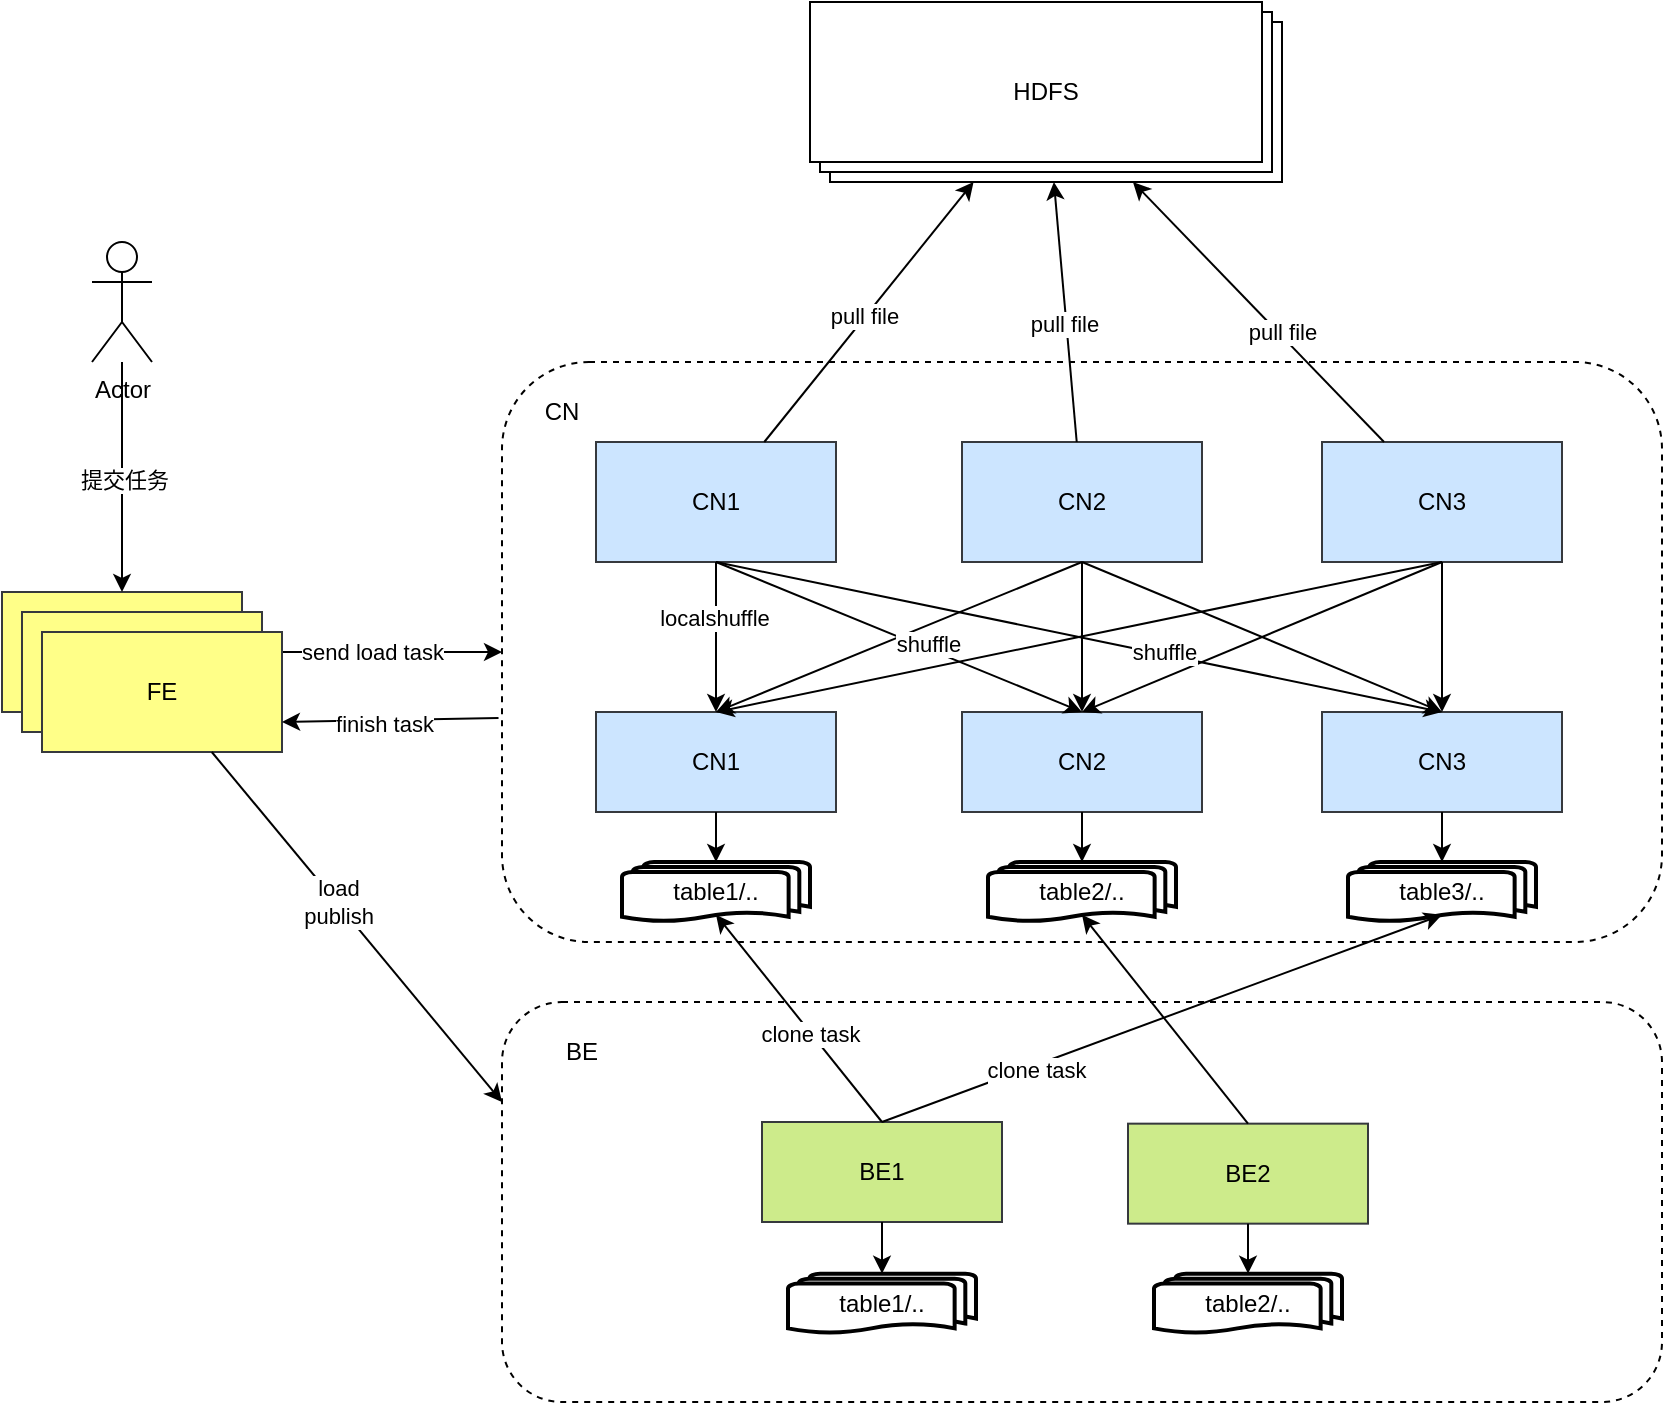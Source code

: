 <mxfile version="24.4.8" type="github">
  <diagram name="第 1 页" id="TWkybqMjBzbYzwkUaGh_">
    <mxGraphModel dx="2074" dy="1121" grid="1" gridSize="10" guides="1" tooltips="1" connect="1" arrows="1" fold="1" page="1" pageScale="1" pageWidth="3300" pageHeight="4681" math="0" shadow="0">
      <root>
        <mxCell id="0" />
        <mxCell id="1" parent="0" />
        <mxCell id="ceKtND3HR9QXhdjc9q_T-44" value="" style="rounded=1;whiteSpace=wrap;html=1;dashed=1;" parent="1" vertex="1">
          <mxGeometry x="830" y="730" width="580" height="200" as="geometry" />
        </mxCell>
        <mxCell id="ceKtND3HR9QXhdjc9q_T-9" value="" style="rounded=1;whiteSpace=wrap;html=1;dashed=1;" parent="1" vertex="1">
          <mxGeometry x="830" y="410" width="580" height="290" as="geometry" />
        </mxCell>
        <mxCell id="84jEJ39VK-WOMlcSPta1-1" value="CN1" style="rounded=0;whiteSpace=wrap;html=1;fillColor=#cce5ff;strokeColor=#36393d;" parent="1" vertex="1">
          <mxGeometry x="877" y="585" width="120" height="50" as="geometry" />
        </mxCell>
        <mxCell id="84jEJ39VK-WOMlcSPta1-2" value="CN3" style="rounded=0;whiteSpace=wrap;html=1;fillColor=#cce5ff;strokeColor=#36393d;" parent="1" vertex="1">
          <mxGeometry x="1240" y="585" width="120" height="50" as="geometry" />
        </mxCell>
        <mxCell id="84jEJ39VK-WOMlcSPta1-3" value="CN2" style="rounded=0;whiteSpace=wrap;html=1;fillColor=#cce5ff;strokeColor=#36393d;" parent="1" vertex="1">
          <mxGeometry x="1060" y="585" width="120" height="50" as="geometry" />
        </mxCell>
        <mxCell id="84jEJ39VK-WOMlcSPta1-7" value="table1/.." style="strokeWidth=2;html=1;shape=mxgraph.flowchart.multi-document;whiteSpace=wrap;" parent="1" vertex="1">
          <mxGeometry x="890" y="660" width="94" height="30" as="geometry" />
        </mxCell>
        <mxCell id="84jEJ39VK-WOMlcSPta1-8" value="table2/.." style="strokeWidth=2;html=1;shape=mxgraph.flowchart.multi-document;whiteSpace=wrap;" parent="1" vertex="1">
          <mxGeometry x="1073" y="660" width="94" height="30" as="geometry" />
        </mxCell>
        <mxCell id="84jEJ39VK-WOMlcSPta1-9" value="table3/.." style="strokeWidth=2;html=1;shape=mxgraph.flowchart.multi-document;whiteSpace=wrap;" parent="1" vertex="1">
          <mxGeometry x="1253" y="660" width="94" height="30" as="geometry" />
        </mxCell>
        <mxCell id="84jEJ39VK-WOMlcSPta1-10" style="edgeStyle=orthogonalEdgeStyle;rounded=0;orthogonalLoop=1;jettySize=auto;html=1;exitX=0.5;exitY=1;exitDx=0;exitDy=0;entryX=0.5;entryY=0;entryDx=0;entryDy=0;entryPerimeter=0;" parent="1" source="84jEJ39VK-WOMlcSPta1-1" target="84jEJ39VK-WOMlcSPta1-7" edge="1">
          <mxGeometry relative="1" as="geometry" />
        </mxCell>
        <mxCell id="84jEJ39VK-WOMlcSPta1-12" style="edgeStyle=orthogonalEdgeStyle;rounded=0;orthogonalLoop=1;jettySize=auto;html=1;exitX=0.5;exitY=1;exitDx=0;exitDy=0;entryX=0.5;entryY=0;entryDx=0;entryDy=0;entryPerimeter=0;" parent="1" source="84jEJ39VK-WOMlcSPta1-2" target="84jEJ39VK-WOMlcSPta1-9" edge="1">
          <mxGeometry relative="1" as="geometry" />
        </mxCell>
        <mxCell id="ceKtND3HR9QXhdjc9q_T-11" value="send load task" style="edgeStyle=orthogonalEdgeStyle;rounded=0;orthogonalLoop=1;jettySize=auto;html=1;exitX=1;exitY=0.5;exitDx=0;exitDy=0;" parent="1" source="84jEJ39VK-WOMlcSPta1-14" target="ceKtND3HR9QXhdjc9q_T-9" edge="1">
          <mxGeometry relative="1" as="geometry" />
        </mxCell>
        <mxCell id="84jEJ39VK-WOMlcSPta1-14" value="FE" style="rounded=0;whiteSpace=wrap;html=1;fillColor=#ffff88;strokeColor=#36393d;" parent="1" vertex="1">
          <mxGeometry x="580" y="525" width="120" height="60" as="geometry" />
        </mxCell>
        <mxCell id="84jEJ39VK-WOMlcSPta1-15" value="CN1" style="rounded=0;whiteSpace=wrap;html=1;fillColor=#cce5ff;strokeColor=#36393d;" parent="1" vertex="1">
          <mxGeometry x="877" y="450" width="120" height="60" as="geometry" />
        </mxCell>
        <mxCell id="84jEJ39VK-WOMlcSPta1-16" value="CN2" style="rounded=0;whiteSpace=wrap;html=1;fillColor=#cce5ff;strokeColor=#36393d;" parent="1" vertex="1">
          <mxGeometry x="1060" y="450" width="120" height="60" as="geometry" />
        </mxCell>
        <mxCell id="84jEJ39VK-WOMlcSPta1-20" value="" style="shape=mxgraph.basic.layered_rect;whiteSpace=wrap;html=1;verticalLabelPosition=bottom;verticalAlign=top;dx=10;outlineConnect=0;" parent="1" vertex="1">
          <mxGeometry x="984" y="230" width="236" height="90" as="geometry" />
        </mxCell>
        <mxCell id="84jEJ39VK-WOMlcSPta1-48" value="CN3" style="rounded=0;whiteSpace=wrap;html=1;fillColor=#cce5ff;strokeColor=#36393d;" parent="1" vertex="1">
          <mxGeometry x="1240" y="450" width="120" height="60" as="geometry" />
        </mxCell>
        <mxCell id="ceKtND3HR9QXhdjc9q_T-3" style="edgeStyle=orthogonalEdgeStyle;rounded=0;orthogonalLoop=1;jettySize=auto;html=1;" parent="1" source="ceKtND3HR9QXhdjc9q_T-2" target="84jEJ39VK-WOMlcSPta1-14" edge="1">
          <mxGeometry relative="1" as="geometry" />
        </mxCell>
        <mxCell id="ceKtND3HR9QXhdjc9q_T-4" value="提交任务" style="edgeLabel;html=1;align=center;verticalAlign=middle;resizable=0;points=[];" parent="ceKtND3HR9QXhdjc9q_T-3" vertex="1" connectable="0">
          <mxGeometry x="0.025" y="1" relative="1" as="geometry">
            <mxPoint as="offset" />
          </mxGeometry>
        </mxCell>
        <mxCell id="ceKtND3HR9QXhdjc9q_T-2" value="Actor" style="shape=umlActor;verticalLabelPosition=bottom;verticalAlign=top;html=1;outlineConnect=0;" parent="1" vertex="1">
          <mxGeometry x="625" y="350" width="30" height="60" as="geometry" />
        </mxCell>
        <mxCell id="ceKtND3HR9QXhdjc9q_T-10" value="CN" style="text;html=1;align=center;verticalAlign=middle;whiteSpace=wrap;rounded=0;" parent="1" vertex="1">
          <mxGeometry x="830" y="420" width="60" height="30" as="geometry" />
        </mxCell>
        <mxCell id="ceKtND3HR9QXhdjc9q_T-12" value="" style="endArrow=classic;html=1;rounded=0;" parent="1" source="84jEJ39VK-WOMlcSPta1-15" target="84jEJ39VK-WOMlcSPta1-20" edge="1">
          <mxGeometry width="50" height="50" relative="1" as="geometry">
            <mxPoint x="770" y="410" as="sourcePoint" />
            <mxPoint x="820" y="360" as="targetPoint" />
          </mxGeometry>
        </mxCell>
        <mxCell id="ceKtND3HR9QXhdjc9q_T-25" value="pull file" style="edgeLabel;html=1;align=center;verticalAlign=middle;resizable=0;points=[];" parent="ceKtND3HR9QXhdjc9q_T-12" vertex="1" connectable="0">
          <mxGeometry x="-0.037" y="1" relative="1" as="geometry">
            <mxPoint as="offset" />
          </mxGeometry>
        </mxCell>
        <mxCell id="ceKtND3HR9QXhdjc9q_T-13" value="" style="endArrow=classic;html=1;rounded=0;" parent="1" source="84jEJ39VK-WOMlcSPta1-16" target="84jEJ39VK-WOMlcSPta1-20" edge="1">
          <mxGeometry width="50" height="50" relative="1" as="geometry">
            <mxPoint x="1440" y="380" as="sourcePoint" />
            <mxPoint x="1490" y="330" as="targetPoint" />
          </mxGeometry>
        </mxCell>
        <mxCell id="ceKtND3HR9QXhdjc9q_T-26" value="pull file" style="edgeLabel;html=1;align=center;verticalAlign=middle;resizable=0;points=[];" parent="ceKtND3HR9QXhdjc9q_T-13" vertex="1" connectable="0">
          <mxGeometry x="-0.091" y="1" relative="1" as="geometry">
            <mxPoint as="offset" />
          </mxGeometry>
        </mxCell>
        <mxCell id="ceKtND3HR9QXhdjc9q_T-14" value="" style="endArrow=classic;html=1;rounded=0;" parent="1" source="84jEJ39VK-WOMlcSPta1-48" target="84jEJ39VK-WOMlcSPta1-20" edge="1">
          <mxGeometry width="50" height="50" relative="1" as="geometry">
            <mxPoint x="1380" y="380" as="sourcePoint" />
            <mxPoint x="1430" y="330" as="targetPoint" />
          </mxGeometry>
        </mxCell>
        <mxCell id="ceKtND3HR9QXhdjc9q_T-27" value="pull file" style="edgeLabel;html=1;align=center;verticalAlign=middle;resizable=0;points=[];" parent="ceKtND3HR9QXhdjc9q_T-14" vertex="1" connectable="0">
          <mxGeometry x="-0.162" y="-1" relative="1" as="geometry">
            <mxPoint as="offset" />
          </mxGeometry>
        </mxCell>
        <mxCell id="ceKtND3HR9QXhdjc9q_T-15" style="edgeStyle=orthogonalEdgeStyle;rounded=0;orthogonalLoop=1;jettySize=auto;html=1;exitX=0.5;exitY=1;exitDx=0;exitDy=0;entryX=0.5;entryY=0;entryDx=0;entryDy=0;entryPerimeter=0;" parent="1" source="84jEJ39VK-WOMlcSPta1-3" target="84jEJ39VK-WOMlcSPta1-8" edge="1">
          <mxGeometry relative="1" as="geometry" />
        </mxCell>
        <mxCell id="ceKtND3HR9QXhdjc9q_T-16" value="" style="endArrow=classic;html=1;rounded=0;" parent="1" source="84jEJ39VK-WOMlcSPta1-15" target="84jEJ39VK-WOMlcSPta1-1" edge="1">
          <mxGeometry width="50" height="50" relative="1" as="geometry">
            <mxPoint x="650" y="440" as="sourcePoint" />
            <mxPoint x="700" y="390" as="targetPoint" />
          </mxGeometry>
        </mxCell>
        <mxCell id="ceKtND3HR9QXhdjc9q_T-31" value="localshuffle" style="edgeLabel;html=1;align=center;verticalAlign=middle;resizable=0;points=[];" parent="ceKtND3HR9QXhdjc9q_T-16" vertex="1" connectable="0">
          <mxGeometry x="-0.253" y="-1" relative="1" as="geometry">
            <mxPoint as="offset" />
          </mxGeometry>
        </mxCell>
        <mxCell id="ceKtND3HR9QXhdjc9q_T-17" value="" style="endArrow=classic;html=1;rounded=0;exitX=0.5;exitY=1;exitDx=0;exitDy=0;entryX=0.5;entryY=0;entryDx=0;entryDy=0;" parent="1" source="84jEJ39VK-WOMlcSPta1-48" target="84jEJ39VK-WOMlcSPta1-2" edge="1">
          <mxGeometry width="50" height="50" relative="1" as="geometry">
            <mxPoint x="540" y="370" as="sourcePoint" />
            <mxPoint x="590" y="320" as="targetPoint" />
          </mxGeometry>
        </mxCell>
        <mxCell id="ceKtND3HR9QXhdjc9q_T-18" value="" style="endArrow=classic;html=1;rounded=0;exitX=0.5;exitY=1;exitDx=0;exitDy=0;entryX=0.5;entryY=0;entryDx=0;entryDy=0;" parent="1" source="84jEJ39VK-WOMlcSPta1-48" target="84jEJ39VK-WOMlcSPta1-3" edge="1">
          <mxGeometry width="50" height="50" relative="1" as="geometry">
            <mxPoint x="550" y="380" as="sourcePoint" />
            <mxPoint x="600" y="330" as="targetPoint" />
          </mxGeometry>
        </mxCell>
        <mxCell id="ceKtND3HR9QXhdjc9q_T-19" value="" style="endArrow=classic;html=1;rounded=0;exitX=0.5;exitY=1;exitDx=0;exitDy=0;entryX=0.5;entryY=0;entryDx=0;entryDy=0;" parent="1" source="84jEJ39VK-WOMlcSPta1-48" target="84jEJ39VK-WOMlcSPta1-1" edge="1">
          <mxGeometry width="50" height="50" relative="1" as="geometry">
            <mxPoint x="560" y="390" as="sourcePoint" />
            <mxPoint x="610" y="340" as="targetPoint" />
          </mxGeometry>
        </mxCell>
        <mxCell id="ceKtND3HR9QXhdjc9q_T-20" value="" style="endArrow=classic;html=1;rounded=0;exitX=0.5;exitY=1;exitDx=0;exitDy=0;entryX=0.5;entryY=0;entryDx=0;entryDy=0;" parent="1" source="84jEJ39VK-WOMlcSPta1-16" target="84jEJ39VK-WOMlcSPta1-2" edge="1">
          <mxGeometry width="50" height="50" relative="1" as="geometry">
            <mxPoint x="570" y="400" as="sourcePoint" />
            <mxPoint x="620" y="350" as="targetPoint" />
          </mxGeometry>
        </mxCell>
        <mxCell id="ceKtND3HR9QXhdjc9q_T-21" value="" style="endArrow=classic;html=1;rounded=0;exitX=0.5;exitY=1;exitDx=0;exitDy=0;entryX=0.5;entryY=0;entryDx=0;entryDy=0;" parent="1" source="84jEJ39VK-WOMlcSPta1-16" target="84jEJ39VK-WOMlcSPta1-3" edge="1">
          <mxGeometry width="50" height="50" relative="1" as="geometry">
            <mxPoint x="580" y="410" as="sourcePoint" />
            <mxPoint x="630" y="360" as="targetPoint" />
          </mxGeometry>
        </mxCell>
        <mxCell id="ceKtND3HR9QXhdjc9q_T-22" value="" style="endArrow=classic;html=1;rounded=0;exitX=0.5;exitY=1;exitDx=0;exitDy=0;entryX=0.5;entryY=0;entryDx=0;entryDy=0;" parent="1" source="84jEJ39VK-WOMlcSPta1-16" target="84jEJ39VK-WOMlcSPta1-1" edge="1">
          <mxGeometry width="50" height="50" relative="1" as="geometry">
            <mxPoint x="590" y="420" as="sourcePoint" />
            <mxPoint x="640" y="370" as="targetPoint" />
          </mxGeometry>
        </mxCell>
        <mxCell id="ceKtND3HR9QXhdjc9q_T-23" value="" style="endArrow=classic;html=1;rounded=0;exitX=0.5;exitY=1;exitDx=0;exitDy=0;entryX=0.5;entryY=0;entryDx=0;entryDy=0;" parent="1" source="84jEJ39VK-WOMlcSPta1-15" target="84jEJ39VK-WOMlcSPta1-2" edge="1">
          <mxGeometry width="50" height="50" relative="1" as="geometry">
            <mxPoint x="600" y="430" as="sourcePoint" />
            <mxPoint x="650" y="380" as="targetPoint" />
          </mxGeometry>
        </mxCell>
        <mxCell id="ceKtND3HR9QXhdjc9q_T-33" value="shuffle" style="edgeLabel;html=1;align=center;verticalAlign=middle;resizable=0;points=[];" parent="ceKtND3HR9QXhdjc9q_T-23" vertex="1" connectable="0">
          <mxGeometry x="0.232" y="2" relative="1" as="geometry">
            <mxPoint as="offset" />
          </mxGeometry>
        </mxCell>
        <mxCell id="ceKtND3HR9QXhdjc9q_T-24" value="" style="endArrow=classic;html=1;rounded=0;exitX=0.5;exitY=1;exitDx=0;exitDy=0;entryX=0.5;entryY=0;entryDx=0;entryDy=0;" parent="1" source="84jEJ39VK-WOMlcSPta1-15" target="84jEJ39VK-WOMlcSPta1-3" edge="1">
          <mxGeometry width="50" height="50" relative="1" as="geometry">
            <mxPoint x="610" y="440" as="sourcePoint" />
            <mxPoint x="660" y="390" as="targetPoint" />
          </mxGeometry>
        </mxCell>
        <mxCell id="ceKtND3HR9QXhdjc9q_T-32" value="shuffle" style="edgeLabel;html=1;align=center;verticalAlign=middle;resizable=0;points=[];" parent="ceKtND3HR9QXhdjc9q_T-24" vertex="1" connectable="0">
          <mxGeometry x="0.159" y="3" relative="1" as="geometry">
            <mxPoint x="-1" as="offset" />
          </mxGeometry>
        </mxCell>
        <mxCell id="ceKtND3HR9QXhdjc9q_T-29" value="FE" style="rounded=0;whiteSpace=wrap;html=1;fillColor=#ffff88;strokeColor=#36393d;" parent="1" vertex="1">
          <mxGeometry x="590" y="535" width="120" height="60" as="geometry" />
        </mxCell>
        <mxCell id="ceKtND3HR9QXhdjc9q_T-30" value="FE" style="rounded=0;whiteSpace=wrap;html=1;fillColor=#ffff88;strokeColor=#36393d;" parent="1" vertex="1">
          <mxGeometry x="600" y="545" width="120" height="60" as="geometry" />
        </mxCell>
        <mxCell id="ceKtND3HR9QXhdjc9q_T-34" value="BE1" style="rounded=0;whiteSpace=wrap;html=1;fillColor=#cdeb8b;strokeColor=#36393d;" parent="1" vertex="1">
          <mxGeometry x="960" y="790" width="120" height="50" as="geometry" />
        </mxCell>
        <mxCell id="ceKtND3HR9QXhdjc9q_T-36" value="BE2" style="rounded=0;whiteSpace=wrap;html=1;fillColor=#cdeb8b;strokeColor=#36393d;" parent="1" vertex="1">
          <mxGeometry x="1143" y="790.83" width="120" height="50" as="geometry" />
        </mxCell>
        <mxCell id="ceKtND3HR9QXhdjc9q_T-37" value="table1/.." style="strokeWidth=2;html=1;shape=mxgraph.flowchart.multi-document;whiteSpace=wrap;" parent="1" vertex="1">
          <mxGeometry x="973" y="865.83" width="94" height="30" as="geometry" />
        </mxCell>
        <mxCell id="ceKtND3HR9QXhdjc9q_T-38" value="table2/.." style="strokeWidth=2;html=1;shape=mxgraph.flowchart.multi-document;whiteSpace=wrap;" parent="1" vertex="1">
          <mxGeometry x="1156" y="865.83" width="94" height="30" as="geometry" />
        </mxCell>
        <mxCell id="ceKtND3HR9QXhdjc9q_T-40" style="edgeStyle=orthogonalEdgeStyle;rounded=0;orthogonalLoop=1;jettySize=auto;html=1;exitX=0.5;exitY=1;exitDx=0;exitDy=0;entryX=0.5;entryY=0;entryDx=0;entryDy=0;entryPerimeter=0;" parent="1" source="ceKtND3HR9QXhdjc9q_T-34" target="ceKtND3HR9QXhdjc9q_T-37" edge="1">
          <mxGeometry relative="1" as="geometry" />
        </mxCell>
        <mxCell id="ceKtND3HR9QXhdjc9q_T-42" style="edgeStyle=orthogonalEdgeStyle;rounded=0;orthogonalLoop=1;jettySize=auto;html=1;exitX=0.5;exitY=1;exitDx=0;exitDy=0;entryX=0.5;entryY=0;entryDx=0;entryDy=0;entryPerimeter=0;" parent="1" source="ceKtND3HR9QXhdjc9q_T-36" target="ceKtND3HR9QXhdjc9q_T-38" edge="1">
          <mxGeometry relative="1" as="geometry" />
        </mxCell>
        <mxCell id="ceKtND3HR9QXhdjc9q_T-45" value="BE" style="text;html=1;align=center;verticalAlign=middle;whiteSpace=wrap;rounded=0;" parent="1" vertex="1">
          <mxGeometry x="840" y="740" width="60" height="30" as="geometry" />
        </mxCell>
        <mxCell id="ceKtND3HR9QXhdjc9q_T-46" value="" style="endArrow=classic;html=1;rounded=0;exitX=0.5;exitY=0;exitDx=0;exitDy=0;entryX=0.5;entryY=0.88;entryDx=0;entryDy=0;entryPerimeter=0;" parent="1" source="ceKtND3HR9QXhdjc9q_T-34" target="84jEJ39VK-WOMlcSPta1-7" edge="1">
          <mxGeometry width="50" height="50" relative="1" as="geometry">
            <mxPoint x="450" y="780" as="sourcePoint" />
            <mxPoint x="500" y="730" as="targetPoint" />
          </mxGeometry>
        </mxCell>
        <mxCell id="ceKtND3HR9QXhdjc9q_T-56" value="clone task" style="edgeLabel;html=1;align=center;verticalAlign=middle;resizable=0;points=[];" parent="ceKtND3HR9QXhdjc9q_T-46" vertex="1" connectable="0">
          <mxGeometry x="-0.143" y="1" relative="1" as="geometry">
            <mxPoint as="offset" />
          </mxGeometry>
        </mxCell>
        <mxCell id="ceKtND3HR9QXhdjc9q_T-48" value="" style="endArrow=classic;html=1;rounded=0;exitX=0.5;exitY=0;exitDx=0;exitDy=0;entryX=0.5;entryY=0.88;entryDx=0;entryDy=0;entryPerimeter=0;" parent="1" source="ceKtND3HR9QXhdjc9q_T-34" target="84jEJ39VK-WOMlcSPta1-9" edge="1">
          <mxGeometry width="50" height="50" relative="1" as="geometry">
            <mxPoint x="470" y="800" as="sourcePoint" />
            <mxPoint x="520" y="750" as="targetPoint" />
          </mxGeometry>
        </mxCell>
        <mxCell id="ceKtND3HR9QXhdjc9q_T-58" value="clone task" style="edgeLabel;html=1;align=center;verticalAlign=middle;resizable=0;points=[];" parent="ceKtND3HR9QXhdjc9q_T-48" vertex="1" connectable="0">
          <mxGeometry x="-0.456" y="-2" relative="1" as="geometry">
            <mxPoint as="offset" />
          </mxGeometry>
        </mxCell>
        <mxCell id="ceKtND3HR9QXhdjc9q_T-50" value="" style="endArrow=classic;html=1;rounded=0;exitX=0.5;exitY=0;exitDx=0;exitDy=0;entryX=0.5;entryY=0.88;entryDx=0;entryDy=0;entryPerimeter=0;" parent="1" source="ceKtND3HR9QXhdjc9q_T-36" target="84jEJ39VK-WOMlcSPta1-8" edge="1">
          <mxGeometry width="50" height="50" relative="1" as="geometry">
            <mxPoint x="490" y="820" as="sourcePoint" />
            <mxPoint x="540" y="770" as="targetPoint" />
          </mxGeometry>
        </mxCell>
        <mxCell id="ceKtND3HR9QXhdjc9q_T-52" value="" style="endArrow=classic;html=1;rounded=0;exitX=-0.003;exitY=0.614;exitDx=0;exitDy=0;exitPerimeter=0;entryX=1;entryY=0.75;entryDx=0;entryDy=0;" parent="1" source="ceKtND3HR9QXhdjc9q_T-9" target="ceKtND3HR9QXhdjc9q_T-30" edge="1">
          <mxGeometry width="50" height="50" relative="1" as="geometry">
            <mxPoint x="660" y="770" as="sourcePoint" />
            <mxPoint x="710" y="720" as="targetPoint" />
          </mxGeometry>
        </mxCell>
        <mxCell id="ceKtND3HR9QXhdjc9q_T-53" value="finish task" style="edgeLabel;html=1;align=center;verticalAlign=middle;resizable=0;points=[];" parent="ceKtND3HR9QXhdjc9q_T-52" vertex="1" connectable="0">
          <mxGeometry x="0.059" y="2" relative="1" as="geometry">
            <mxPoint as="offset" />
          </mxGeometry>
        </mxCell>
        <mxCell id="ceKtND3HR9QXhdjc9q_T-54" value="" style="endArrow=classic;html=1;rounded=0;entryX=0;entryY=0.25;entryDx=0;entryDy=0;" parent="1" source="ceKtND3HR9QXhdjc9q_T-30" target="ceKtND3HR9QXhdjc9q_T-44" edge="1">
          <mxGeometry width="50" height="50" relative="1" as="geometry">
            <mxPoint x="570" y="780" as="sourcePoint" />
            <mxPoint x="620" y="730" as="targetPoint" />
          </mxGeometry>
        </mxCell>
        <mxCell id="ceKtND3HR9QXhdjc9q_T-55" value="load&lt;br&gt;publish" style="edgeLabel;html=1;align=center;verticalAlign=middle;resizable=0;points=[];" parent="ceKtND3HR9QXhdjc9q_T-54" vertex="1" connectable="0">
          <mxGeometry x="-0.138" y="1" relative="1" as="geometry">
            <mxPoint as="offset" />
          </mxGeometry>
        </mxCell>
        <mxCell id="ceKtND3HR9QXhdjc9q_T-60" value="HDFS" style="text;html=1;align=center;verticalAlign=middle;whiteSpace=wrap;rounded=0;" parent="1" vertex="1">
          <mxGeometry x="1072" y="260" width="60" height="30" as="geometry" />
        </mxCell>
      </root>
    </mxGraphModel>
  </diagram>
</mxfile>
